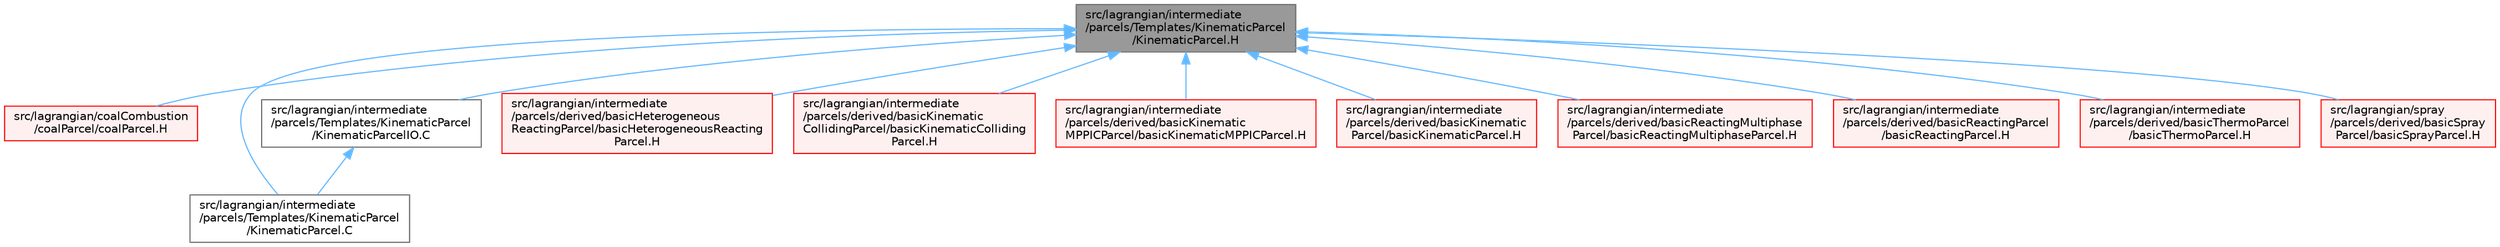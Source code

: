 digraph "src/lagrangian/intermediate/parcels/Templates/KinematicParcel/KinematicParcel.H"
{
 // LATEX_PDF_SIZE
  bgcolor="transparent";
  edge [fontname=Helvetica,fontsize=10,labelfontname=Helvetica,labelfontsize=10];
  node [fontname=Helvetica,fontsize=10,shape=box,height=0.2,width=0.4];
  Node1 [id="Node000001",label="src/lagrangian/intermediate\l/parcels/Templates/KinematicParcel\l/KinematicParcel.H",height=0.2,width=0.4,color="gray40", fillcolor="grey60", style="filled", fontcolor="black",tooltip=" "];
  Node1 -> Node2 [id="edge1_Node000001_Node000002",dir="back",color="steelblue1",style="solid",tooltip=" "];
  Node2 [id="Node000002",label="src/lagrangian/coalCombustion\l/coalParcel/coalParcel.H",height=0.2,width=0.4,color="red", fillcolor="#FFF0F0", style="filled",URL="$coalParcel_8H.html",tooltip=" "];
  Node1 -> Node7 [id="edge2_Node000001_Node000007",dir="back",color="steelblue1",style="solid",tooltip=" "];
  Node7 [id="Node000007",label="src/lagrangian/intermediate\l/parcels/Templates/KinematicParcel\l/KinematicParcel.C",height=0.2,width=0.4,color="grey40", fillcolor="white", style="filled",URL="$KinematicParcel_8C.html",tooltip=" "];
  Node1 -> Node8 [id="edge3_Node000001_Node000008",dir="back",color="steelblue1",style="solid",tooltip=" "];
  Node8 [id="Node000008",label="src/lagrangian/intermediate\l/parcels/Templates/KinematicParcel\l/KinematicParcelIO.C",height=0.2,width=0.4,color="grey40", fillcolor="white", style="filled",URL="$KinematicParcelIO_8C.html",tooltip=" "];
  Node8 -> Node7 [id="edge4_Node000008_Node000007",dir="back",color="steelblue1",style="solid",tooltip=" "];
  Node1 -> Node9 [id="edge5_Node000001_Node000009",dir="back",color="steelblue1",style="solid",tooltip=" "];
  Node9 [id="Node000009",label="src/lagrangian/intermediate\l/parcels/derived/basicHeterogeneous\lReactingParcel/basicHeterogeneousReacting\lParcel.H",height=0.2,width=0.4,color="red", fillcolor="#FFF0F0", style="filled",URL="$basicHeterogeneousReactingParcel_8H.html",tooltip=" "];
  Node1 -> Node14 [id="edge6_Node000001_Node000014",dir="back",color="steelblue1",style="solid",tooltip=" "];
  Node14 [id="Node000014",label="src/lagrangian/intermediate\l/parcels/derived/basicKinematic\lCollidingParcel/basicKinematicColliding\lParcel.H",height=0.2,width=0.4,color="red", fillcolor="#FFF0F0", style="filled",URL="$basicKinematicCollidingParcel_8H.html",tooltip=" "];
  Node1 -> Node21 [id="edge7_Node000001_Node000021",dir="back",color="steelblue1",style="solid",tooltip=" "];
  Node21 [id="Node000021",label="src/lagrangian/intermediate\l/parcels/derived/basicKinematic\lMPPICParcel/basicKinematicMPPICParcel.H",height=0.2,width=0.4,color="red", fillcolor="#FFF0F0", style="filled",URL="$basicKinematicMPPICParcel_8H.html",tooltip=" "];
  Node1 -> Node26 [id="edge8_Node000001_Node000026",dir="back",color="steelblue1",style="solid",tooltip=" "];
  Node26 [id="Node000026",label="src/lagrangian/intermediate\l/parcels/derived/basicKinematic\lParcel/basicKinematicParcel.H",height=0.2,width=0.4,color="red", fillcolor="#FFF0F0", style="filled",URL="$basicKinematicParcel_8H.html",tooltip=" "];
  Node1 -> Node31 [id="edge9_Node000001_Node000031",dir="back",color="steelblue1",style="solid",tooltip=" "];
  Node31 [id="Node000031",label="src/lagrangian/intermediate\l/parcels/derived/basicReactingMultiphase\lParcel/basicReactingMultiphaseParcel.H",height=0.2,width=0.4,color="red", fillcolor="#FFF0F0", style="filled",URL="$basicReactingMultiphaseParcel_8H.html",tooltip=" "];
  Node1 -> Node36 [id="edge10_Node000001_Node000036",dir="back",color="steelblue1",style="solid",tooltip=" "];
  Node36 [id="Node000036",label="src/lagrangian/intermediate\l/parcels/derived/basicReactingParcel\l/basicReactingParcel.H",height=0.2,width=0.4,color="red", fillcolor="#FFF0F0", style="filled",URL="$basicReactingParcel_8H.html",tooltip=" "];
  Node1 -> Node41 [id="edge11_Node000001_Node000041",dir="back",color="steelblue1",style="solid",tooltip=" "];
  Node41 [id="Node000041",label="src/lagrangian/intermediate\l/parcels/derived/basicThermoParcel\l/basicThermoParcel.H",height=0.2,width=0.4,color="red", fillcolor="#FFF0F0", style="filled",URL="$basicThermoParcel_8H.html",tooltip=" "];
  Node1 -> Node46 [id="edge12_Node000001_Node000046",dir="back",color="steelblue1",style="solid",tooltip=" "];
  Node46 [id="Node000046",label="src/lagrangian/spray\l/parcels/derived/basicSpray\lParcel/basicSprayParcel.H",height=0.2,width=0.4,color="red", fillcolor="#FFF0F0", style="filled",URL="$basicSprayParcel_8H.html",tooltip=" "];
}
